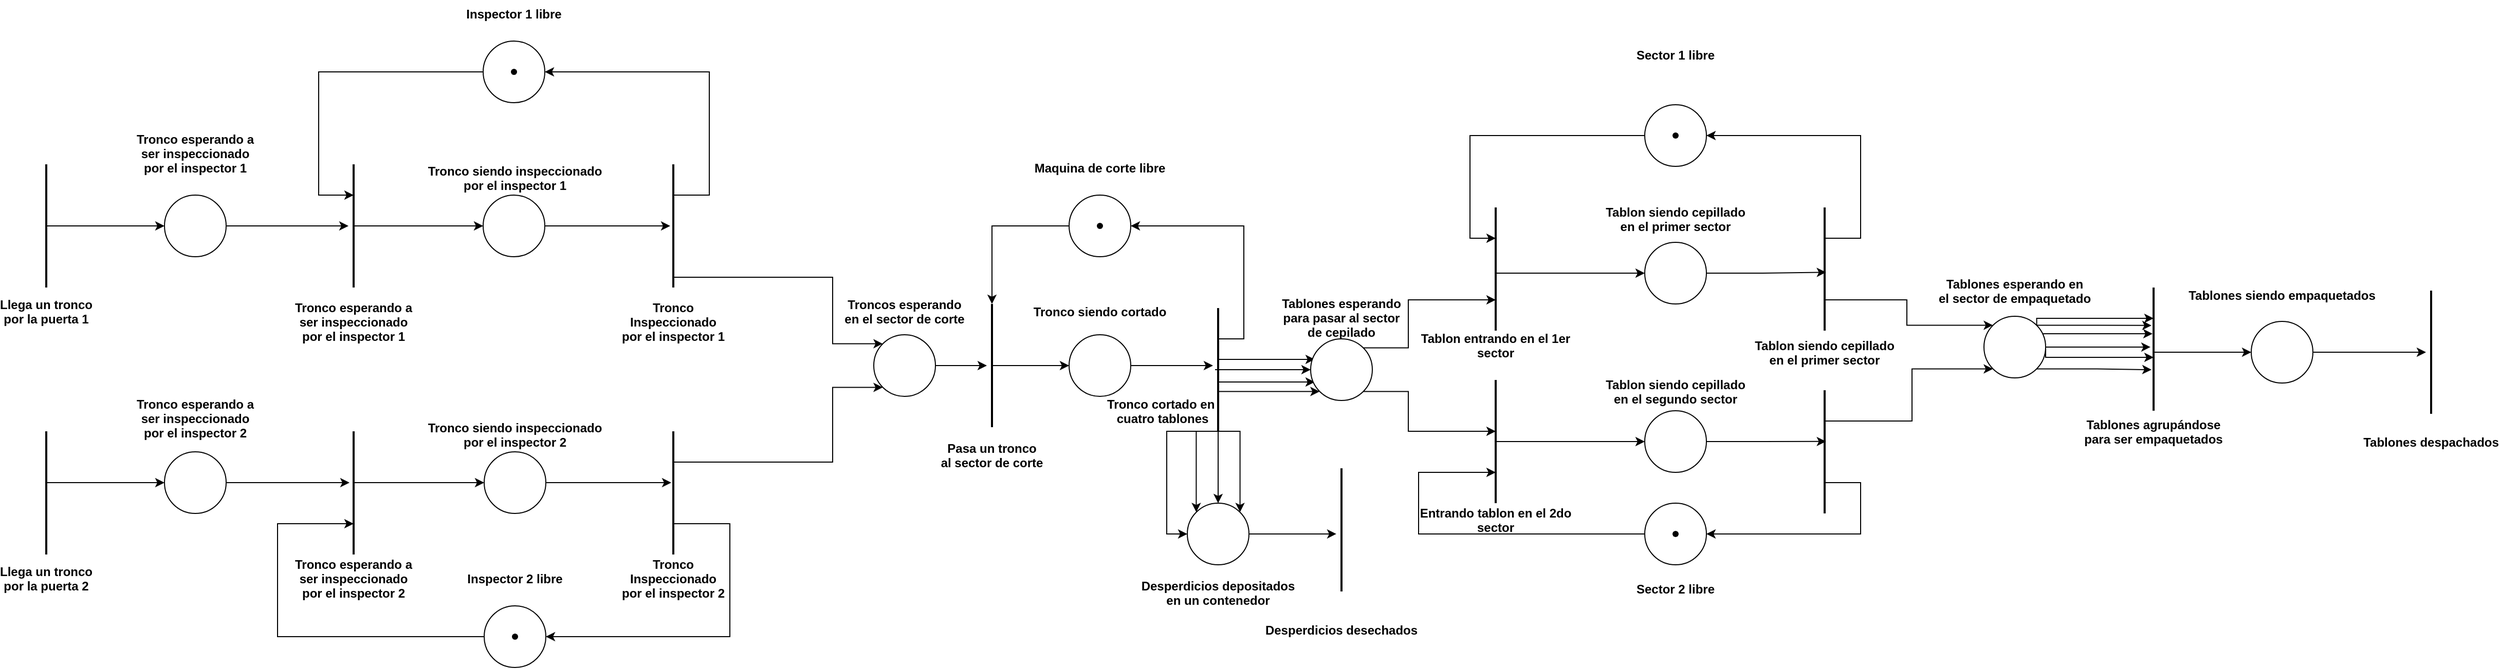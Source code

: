 <mxfile version="15.5.8" type="device"><diagram id="B_bRQuwCcSYkkvWKAC5U" name="Page-1"><mxGraphModel dx="1102" dy="1651" grid="1" gridSize="10" guides="1" tooltips="1" connect="1" arrows="1" fold="1" page="1" pageScale="1" pageWidth="827" pageHeight="1169" math="0" shadow="0"><root><mxCell id="0"/><mxCell id="1" parent="0"/><mxCell id="H_dZ8nw7ofybSwmistww-27" style="edgeStyle=orthogonalEdgeStyle;rounded=0;orthogonalLoop=1;jettySize=auto;html=1;exitX=0.75;exitY=0.5;exitDx=0;exitDy=0;exitPerimeter=0;entryX=0;entryY=0.5;entryDx=0;entryDy=0;entryPerimeter=0;startArrow=none;" parent="1" source="H_dZ8nw7ofybSwmistww-4" target="H_dZ8nw7ofybSwmistww-26" edge="1"><mxGeometry relative="1" as="geometry"><mxPoint x="115" y="420" as="sourcePoint"/><Array as="points"><mxPoint x="115" y="390"/></Array></mxGeometry></mxCell><mxCell id="H_dZ8nw7ofybSwmistww-15" style="edgeStyle=orthogonalEdgeStyle;rounded=0;orthogonalLoop=1;jettySize=auto;html=1;exitX=0.75;exitY=0.5;exitDx=0;exitDy=0;exitPerimeter=0;entryX=0;entryY=0.5;entryDx=0;entryDy=0;entryPerimeter=0;" parent="1" source="H_dZ8nw7ofybSwmistww-5" target="H_dZ8nw7ofybSwmistww-8" edge="1"><mxGeometry relative="1" as="geometry"><Array as="points"><mxPoint x="115" y="140"/></Array></mxGeometry></mxCell><mxCell id="H_dZ8nw7ofybSwmistww-5" value="" style="line;strokeWidth=2;direction=south;html=1;" parent="1" vertex="1"><mxGeometry x="110" y="80" width="10" height="120" as="geometry"/></mxCell><mxCell id="H_dZ8nw7ofybSwmistww-6" value="Llega un tronco&#10;por la puerta 1" style="text;align=center;fontStyle=1;verticalAlign=middle;spacingLeft=3;spacingRight=3;strokeColor=none;rotatable=0;points=[[0,0.5],[1,0.5]];portConstraint=eastwest;" parent="1" vertex="1"><mxGeometry x="75" y="210" width="80" height="26" as="geometry"/></mxCell><mxCell id="H_dZ8nw7ofybSwmistww-7" value="Llega un tronco&#10;por la puerta 2" style="text;align=center;fontStyle=1;verticalAlign=middle;spacingLeft=3;spacingRight=3;strokeColor=none;rotatable=0;points=[[0,0.5],[1,0.5]];portConstraint=eastwest;" parent="1" vertex="1"><mxGeometry x="75" y="470" width="80" height="26" as="geometry"/></mxCell><mxCell id="H_dZ8nw7ofybSwmistww-12" style="edgeStyle=orthogonalEdgeStyle;rounded=0;orthogonalLoop=1;jettySize=auto;html=1;exitX=1;exitY=0.5;exitDx=0;exitDy=0;exitPerimeter=0;" parent="1" source="H_dZ8nw7ofybSwmistww-8" target="H_dZ8nw7ofybSwmistww-11" edge="1"><mxGeometry relative="1" as="geometry"/></mxCell><mxCell id="H_dZ8nw7ofybSwmistww-8" value="" style="verticalLabelPosition=bottom;verticalAlign=top;html=1;shape=mxgraph.flowchart.on-page_reference;" parent="1" vertex="1"><mxGeometry x="230" y="110" width="60" height="60" as="geometry"/></mxCell><mxCell id="H_dZ8nw7ofybSwmistww-10" value="Tronco esperando a&#10;ser inspeccionado&#10;por el inspector 1" style="text;align=center;fontStyle=1;verticalAlign=middle;spacingLeft=3;spacingRight=3;strokeColor=none;rotatable=0;points=[[0,0.5],[1,0.5]];portConstraint=eastwest;" parent="1" vertex="1"><mxGeometry x="220" y="56" width="80" height="26" as="geometry"/></mxCell><mxCell id="H_dZ8nw7ofybSwmistww-17" style="edgeStyle=orthogonalEdgeStyle;rounded=0;orthogonalLoop=1;jettySize=auto;html=1;exitX=0.75;exitY=0.5;exitDx=0;exitDy=0;exitPerimeter=0;" parent="1" source="H_dZ8nw7ofybSwmistww-11" target="H_dZ8nw7ofybSwmistww-16" edge="1"><mxGeometry relative="1" as="geometry"><Array as="points"><mxPoint x="414" y="140"/></Array></mxGeometry></mxCell><mxCell id="H_dZ8nw7ofybSwmistww-11" value="" style="line;strokeWidth=2;direction=south;html=1;" parent="1" vertex="1"><mxGeometry x="409" y="80" width="10" height="120" as="geometry"/></mxCell><mxCell id="H_dZ8nw7ofybSwmistww-14" value="Tronco esperando a&#10;ser inspeccionado&#10;por el inspector 1" style="text;align=center;fontStyle=1;verticalAlign=middle;spacingLeft=3;spacingRight=3;strokeColor=none;rotatable=0;points=[[0,0.5],[1,0.5]];portConstraint=eastwest;" parent="1" vertex="1"><mxGeometry x="374" y="220" width="80" height="26" as="geometry"/></mxCell><mxCell id="H_dZ8nw7ofybSwmistww-20" style="edgeStyle=orthogonalEdgeStyle;rounded=0;orthogonalLoop=1;jettySize=auto;html=1;exitX=1;exitY=0.5;exitDx=0;exitDy=0;exitPerimeter=0;entryX=0.5;entryY=0.8;entryDx=0;entryDy=0;entryPerimeter=0;" parent="1" source="H_dZ8nw7ofybSwmistww-16" target="H_dZ8nw7ofybSwmistww-19" edge="1"><mxGeometry relative="1" as="geometry"/></mxCell><mxCell id="H_dZ8nw7ofybSwmistww-16" value="" style="verticalLabelPosition=bottom;verticalAlign=top;html=1;shape=mxgraph.flowchart.on-page_reference;" parent="1" vertex="1"><mxGeometry x="540" y="110" width="60" height="60" as="geometry"/></mxCell><mxCell id="H_dZ8nw7ofybSwmistww-18" value="Tronco siendo inspeccionado&#10;por el inspector 1" style="text;align=center;fontStyle=1;verticalAlign=middle;spacingLeft=3;spacingRight=3;strokeColor=none;rotatable=0;points=[[0,0.5],[1,0.5]];portConstraint=eastwest;" parent="1" vertex="1"><mxGeometry x="531" y="80" width="80" height="26" as="geometry"/></mxCell><mxCell id="H_dZ8nw7ofybSwmistww-22" style="edgeStyle=orthogonalEdgeStyle;rounded=0;orthogonalLoop=1;jettySize=auto;html=1;exitX=0.25;exitY=0.5;exitDx=0;exitDy=0;exitPerimeter=0;entryX=1;entryY=0.5;entryDx=0;entryDy=0;entryPerimeter=0;" parent="1" source="H_dZ8nw7ofybSwmistww-19" target="H_dZ8nw7ofybSwmistww-21" edge="1"><mxGeometry relative="1" as="geometry"><Array as="points"><mxPoint x="760" y="110"/><mxPoint x="760" y="-10"/></Array></mxGeometry></mxCell><mxCell id="H_dZ8nw7ofybSwmistww-48" style="edgeStyle=orthogonalEdgeStyle;rounded=0;orthogonalLoop=1;jettySize=auto;html=1;exitX=0.75;exitY=0.5;exitDx=0;exitDy=0;exitPerimeter=0;entryX=0.145;entryY=0.145;entryDx=0;entryDy=0;entryPerimeter=0;" parent="1" source="H_dZ8nw7ofybSwmistww-19" target="H_dZ8nw7ofybSwmistww-45" edge="1"><mxGeometry relative="1" as="geometry"><Array as="points"><mxPoint x="725" y="190"/><mxPoint x="880" y="190"/><mxPoint x="880" y="255"/></Array></mxGeometry></mxCell><mxCell id="H_dZ8nw7ofybSwmistww-19" value="" style="line;strokeWidth=2;direction=south;html=1;" parent="1" vertex="1"><mxGeometry x="720" y="80" width="10" height="120" as="geometry"/></mxCell><mxCell id="H_dZ8nw7ofybSwmistww-23" style="edgeStyle=orthogonalEdgeStyle;rounded=0;orthogonalLoop=1;jettySize=auto;html=1;exitX=0;exitY=0.5;exitDx=0;exitDy=0;exitPerimeter=0;entryX=0.25;entryY=0.5;entryDx=0;entryDy=0;entryPerimeter=0;" parent="1" source="H_dZ8nw7ofybSwmistww-21" target="H_dZ8nw7ofybSwmistww-11" edge="1"><mxGeometry relative="1" as="geometry"><Array as="points"><mxPoint x="380" y="-10"/><mxPoint x="380" y="110"/></Array></mxGeometry></mxCell><mxCell id="H_dZ8nw7ofybSwmistww-21" value="" style="verticalLabelPosition=bottom;verticalAlign=top;html=1;shape=mxgraph.flowchart.on-page_reference;" parent="1" vertex="1"><mxGeometry x="540" y="-40" width="60" height="60" as="geometry"/></mxCell><mxCell id="H_dZ8nw7ofybSwmistww-24" value="" style="shape=waypoint;sketch=0;fillStyle=solid;size=6;pointerEvents=1;points=[];fillColor=none;resizable=0;rotatable=0;perimeter=centerPerimeter;snapToPoint=1;" parent="1" vertex="1"><mxGeometry x="550" y="-30" width="40" height="40" as="geometry"/></mxCell><mxCell id="H_dZ8nw7ofybSwmistww-25" value="Inspector 1 libre" style="text;align=center;fontStyle=1;verticalAlign=middle;spacingLeft=3;spacingRight=3;strokeColor=none;rotatable=0;points=[[0,0.5],[1,0.5]];portConstraint=eastwest;" parent="1" vertex="1"><mxGeometry x="530" y="-80" width="80" height="26" as="geometry"/></mxCell><mxCell id="H_dZ8nw7ofybSwmistww-29" style="edgeStyle=orthogonalEdgeStyle;rounded=0;orthogonalLoop=1;jettySize=auto;html=1;exitX=1;exitY=0.5;exitDx=0;exitDy=0;exitPerimeter=0;entryX=0.417;entryY=0.9;entryDx=0;entryDy=0;entryPerimeter=0;" parent="1" source="H_dZ8nw7ofybSwmistww-26" target="H_dZ8nw7ofybSwmistww-28" edge="1"><mxGeometry relative="1" as="geometry"/></mxCell><mxCell id="H_dZ8nw7ofybSwmistww-26" value="" style="verticalLabelPosition=bottom;verticalAlign=top;html=1;shape=mxgraph.flowchart.on-page_reference;" parent="1" vertex="1"><mxGeometry x="230" y="360" width="60" height="60" as="geometry"/></mxCell><mxCell id="H_dZ8nw7ofybSwmistww-31" style="edgeStyle=orthogonalEdgeStyle;rounded=0;orthogonalLoop=1;jettySize=auto;html=1;exitX=0.75;exitY=0.5;exitDx=0;exitDy=0;exitPerimeter=0;entryX=0;entryY=0.5;entryDx=0;entryDy=0;entryPerimeter=0;" parent="1" source="H_dZ8nw7ofybSwmistww-28" target="H_dZ8nw7ofybSwmistww-30" edge="1"><mxGeometry relative="1" as="geometry"><Array as="points"><mxPoint x="414" y="390"/></Array></mxGeometry></mxCell><mxCell id="H_dZ8nw7ofybSwmistww-28" value="" style="line;strokeWidth=2;direction=south;html=1;" parent="1" vertex="1"><mxGeometry x="409" y="340" width="10" height="120" as="geometry"/></mxCell><mxCell id="H_dZ8nw7ofybSwmistww-33" style="edgeStyle=orthogonalEdgeStyle;rounded=0;orthogonalLoop=1;jettySize=auto;html=1;exitX=1;exitY=0.5;exitDx=0;exitDy=0;exitPerimeter=0;entryX=0.417;entryY=0.7;entryDx=0;entryDy=0;entryPerimeter=0;" parent="1" source="H_dZ8nw7ofybSwmistww-30" target="H_dZ8nw7ofybSwmistww-32" edge="1"><mxGeometry relative="1" as="geometry"><mxPoint x="710" y="390" as="targetPoint"/></mxGeometry></mxCell><mxCell id="H_dZ8nw7ofybSwmistww-30" value="" style="verticalLabelPosition=bottom;verticalAlign=top;html=1;shape=mxgraph.flowchart.on-page_reference;" parent="1" vertex="1"><mxGeometry x="541" y="360" width="60" height="60" as="geometry"/></mxCell><mxCell id="H_dZ8nw7ofybSwmistww-41" style="edgeStyle=orthogonalEdgeStyle;rounded=0;orthogonalLoop=1;jettySize=auto;html=1;exitX=0.75;exitY=0.5;exitDx=0;exitDy=0;exitPerimeter=0;entryX=1;entryY=0.5;entryDx=0;entryDy=0;entryPerimeter=0;" parent="1" source="H_dZ8nw7ofybSwmistww-32" target="H_dZ8nw7ofybSwmistww-38" edge="1"><mxGeometry relative="1" as="geometry"><Array as="points"><mxPoint x="780" y="430"/><mxPoint x="780" y="540"/></Array></mxGeometry></mxCell><mxCell id="H_dZ8nw7ofybSwmistww-49" style="edgeStyle=orthogonalEdgeStyle;rounded=0;orthogonalLoop=1;jettySize=auto;html=1;exitX=0.25;exitY=0.5;exitDx=0;exitDy=0;exitPerimeter=0;entryX=0.145;entryY=0.855;entryDx=0;entryDy=0;entryPerimeter=0;" parent="1" source="H_dZ8nw7ofybSwmistww-32" target="H_dZ8nw7ofybSwmistww-45" edge="1"><mxGeometry relative="1" as="geometry"><Array as="points"><mxPoint x="880" y="370"/><mxPoint x="880" y="297"/></Array></mxGeometry></mxCell><mxCell id="H_dZ8nw7ofybSwmistww-32" value="" style="line;strokeWidth=2;direction=south;html=1;" parent="1" vertex="1"><mxGeometry x="720" y="340" width="10" height="120" as="geometry"/></mxCell><mxCell id="H_dZ8nw7ofybSwmistww-4" value="" style="line;strokeWidth=2;direction=south;html=1;" parent="1" vertex="1"><mxGeometry x="110" y="340" width="10" height="120" as="geometry"/></mxCell><mxCell id="H_dZ8nw7ofybSwmistww-35" value="Tronco esperando a&#10;ser inspeccionado&#10;por el inspector 2" style="text;align=center;fontStyle=1;verticalAlign=middle;spacingLeft=3;spacingRight=3;strokeColor=none;rotatable=0;points=[[0,0.5],[1,0.5]];portConstraint=eastwest;" parent="1" vertex="1"><mxGeometry x="220" y="314" width="80" height="26" as="geometry"/></mxCell><mxCell id="H_dZ8nw7ofybSwmistww-36" value="Tronco esperando a&#10;ser inspeccionado&#10;por el inspector 2" style="text;align=center;fontStyle=1;verticalAlign=middle;spacingLeft=3;spacingRight=3;strokeColor=none;rotatable=0;points=[[0,0.5],[1,0.5]];portConstraint=eastwest;" parent="1" vertex="1"><mxGeometry x="374" y="470" width="80" height="26" as="geometry"/></mxCell><mxCell id="H_dZ8nw7ofybSwmistww-37" value="Tronco siendo inspeccionado&#10;por el inspector 2" style="text;align=center;fontStyle=1;verticalAlign=middle;spacingLeft=3;spacingRight=3;strokeColor=none;rotatable=0;points=[[0,0.5],[1,0.5]];portConstraint=eastwest;" parent="1" vertex="1"><mxGeometry x="531" y="330" width="80" height="26" as="geometry"/></mxCell><mxCell id="H_dZ8nw7ofybSwmistww-42" style="edgeStyle=orthogonalEdgeStyle;rounded=0;orthogonalLoop=1;jettySize=auto;html=1;exitX=0;exitY=0.5;exitDx=0;exitDy=0;exitPerimeter=0;entryX=0.75;entryY=0.5;entryDx=0;entryDy=0;entryPerimeter=0;" parent="1" source="H_dZ8nw7ofybSwmistww-38" target="H_dZ8nw7ofybSwmistww-28" edge="1"><mxGeometry relative="1" as="geometry"><Array as="points"><mxPoint x="340" y="540"/><mxPoint x="340" y="430"/></Array></mxGeometry></mxCell><mxCell id="H_dZ8nw7ofybSwmistww-38" value="" style="verticalLabelPosition=bottom;verticalAlign=top;html=1;shape=mxgraph.flowchart.on-page_reference;" parent="1" vertex="1"><mxGeometry x="541" y="510" width="60" height="60" as="geometry"/></mxCell><mxCell id="H_dZ8nw7ofybSwmistww-39" value="" style="shape=waypoint;sketch=0;fillStyle=solid;size=6;pointerEvents=1;points=[];fillColor=none;resizable=0;rotatable=0;perimeter=centerPerimeter;snapToPoint=1;" parent="1" vertex="1"><mxGeometry x="551" y="520" width="40" height="40" as="geometry"/></mxCell><mxCell id="H_dZ8nw7ofybSwmistww-40" value="Inspector 2 libre" style="text;align=center;fontStyle=1;verticalAlign=middle;spacingLeft=3;spacingRight=3;strokeColor=none;rotatable=0;points=[[0,0.5],[1,0.5]];portConstraint=eastwest;" parent="1" vertex="1"><mxGeometry x="531" y="470" width="80" height="26" as="geometry"/></mxCell><mxCell id="H_dZ8nw7ofybSwmistww-43" value="Tronco&#10;Inspeccionado&#10;por el inspector 2" style="text;align=center;fontStyle=1;verticalAlign=middle;spacingLeft=3;spacingRight=3;strokeColor=none;rotatable=0;points=[[0,0.5],[1,0.5]];portConstraint=eastwest;" parent="1" vertex="1"><mxGeometry x="685" y="470" width="80" height="26" as="geometry"/></mxCell><mxCell id="H_dZ8nw7ofybSwmistww-44" value="Tronco&#10;Inspeccionado&#10;por el inspector 1" style="text;align=center;fontStyle=1;verticalAlign=middle;spacingLeft=3;spacingRight=3;strokeColor=none;rotatable=0;points=[[0,0.5],[1,0.5]];portConstraint=eastwest;" parent="1" vertex="1"><mxGeometry x="685" y="220" width="80" height="26" as="geometry"/></mxCell><mxCell id="H_dZ8nw7ofybSwmistww-51" style="edgeStyle=orthogonalEdgeStyle;rounded=0;orthogonalLoop=1;jettySize=auto;html=1;exitX=1;exitY=0.5;exitDx=0;exitDy=0;exitPerimeter=0;" parent="1" source="H_dZ8nw7ofybSwmistww-45" target="H_dZ8nw7ofybSwmistww-50" edge="1"><mxGeometry relative="1" as="geometry"/></mxCell><mxCell id="H_dZ8nw7ofybSwmistww-45" value="" style="verticalLabelPosition=bottom;verticalAlign=top;html=1;shape=mxgraph.flowchart.on-page_reference;" parent="1" vertex="1"><mxGeometry x="920" y="246" width="60" height="60" as="geometry"/></mxCell><mxCell id="H_dZ8nw7ofybSwmistww-55" style="edgeStyle=orthogonalEdgeStyle;rounded=0;orthogonalLoop=1;jettySize=auto;html=1;exitX=0.75;exitY=0.5;exitDx=0;exitDy=0;exitPerimeter=0;entryX=0;entryY=0.5;entryDx=0;entryDy=0;entryPerimeter=0;" parent="1" source="H_dZ8nw7ofybSwmistww-50" target="H_dZ8nw7ofybSwmistww-54" edge="1"><mxGeometry relative="1" as="geometry"><Array as="points"><mxPoint x="1035" y="276"/></Array></mxGeometry></mxCell><mxCell id="H_dZ8nw7ofybSwmistww-50" value="" style="line;strokeWidth=2;direction=south;html=1;" parent="1" vertex="1"><mxGeometry x="1030" y="216" width="10" height="120" as="geometry"/></mxCell><mxCell id="H_dZ8nw7ofybSwmistww-52" value="Troncos esperando&#10;en el sector de corte" style="text;align=center;fontStyle=1;verticalAlign=middle;spacingLeft=3;spacingRight=3;strokeColor=none;rotatable=0;points=[[0,0.5],[1,0.5]];portConstraint=eastwest;" parent="1" vertex="1"><mxGeometry x="910" y="210" width="80" height="26" as="geometry"/></mxCell><mxCell id="H_dZ8nw7ofybSwmistww-53" value="Pasa un tronco&#10;al sector de corte" style="text;align=center;fontStyle=1;verticalAlign=middle;spacingLeft=3;spacingRight=3;strokeColor=none;rotatable=0;points=[[0,0.5],[1,0.5]];portConstraint=eastwest;" parent="1" vertex="1"><mxGeometry x="995" y="350" width="80" height="26" as="geometry"/></mxCell><mxCell id="H_dZ8nw7ofybSwmistww-58" style="edgeStyle=orthogonalEdgeStyle;rounded=0;orthogonalLoop=1;jettySize=auto;html=1;exitX=1;exitY=0.5;exitDx=0;exitDy=0;exitPerimeter=0;entryX=0.467;entryY=1;entryDx=0;entryDy=0;entryPerimeter=0;" parent="1" source="H_dZ8nw7ofybSwmistww-54" target="H_dZ8nw7ofybSwmistww-57" edge="1"><mxGeometry relative="1" as="geometry"/></mxCell><mxCell id="H_dZ8nw7ofybSwmistww-54" value="" style="verticalLabelPosition=bottom;verticalAlign=top;html=1;shape=mxgraph.flowchart.on-page_reference;" parent="1" vertex="1"><mxGeometry x="1110" y="246" width="60" height="60" as="geometry"/></mxCell><mxCell id="H_dZ8nw7ofybSwmistww-56" value="Tronco siendo cortado" style="text;align=center;fontStyle=1;verticalAlign=middle;spacingLeft=3;spacingRight=3;strokeColor=none;rotatable=0;points=[[0,0.5],[1,0.5]];portConstraint=eastwest;" parent="1" vertex="1"><mxGeometry x="1100" y="210" width="80" height="26" as="geometry"/></mxCell><mxCell id="H_dZ8nw7ofybSwmistww-63" style="edgeStyle=orthogonalEdgeStyle;rounded=0;orthogonalLoop=1;jettySize=auto;html=1;exitX=0.25;exitY=0.5;exitDx=0;exitDy=0;exitPerimeter=0;entryX=1;entryY=0.5;entryDx=0;entryDy=0;entryPerimeter=0;" parent="1" source="H_dZ8nw7ofybSwmistww-57" target="H_dZ8nw7ofybSwmistww-60" edge="1"><mxGeometry relative="1" as="geometry"><Array as="points"><mxPoint x="1280" y="250"/><mxPoint x="1280" y="140"/></Array></mxGeometry></mxCell><mxCell id="H_dZ8nw7ofybSwmistww-67" style="edgeStyle=orthogonalEdgeStyle;rounded=0;orthogonalLoop=1;jettySize=auto;html=1;exitX=1;exitY=0.5;exitDx=0;exitDy=0;exitPerimeter=0;entryX=0.5;entryY=0;entryDx=0;entryDy=0;entryPerimeter=0;" parent="1" source="H_dZ8nw7ofybSwmistww-57" target="H_dZ8nw7ofybSwmistww-66" edge="1"><mxGeometry relative="1" as="geometry"/></mxCell><mxCell id="H_dZ8nw7ofybSwmistww-68" style="edgeStyle=orthogonalEdgeStyle;rounded=0;orthogonalLoop=1;jettySize=auto;html=1;exitX=1;exitY=0.5;exitDx=0;exitDy=0;exitPerimeter=0;entryX=0.855;entryY=0.145;entryDx=0;entryDy=0;entryPerimeter=0;" parent="1" source="H_dZ8nw7ofybSwmistww-57" target="H_dZ8nw7ofybSwmistww-66" edge="1"><mxGeometry relative="1" as="geometry"><Array as="points"><mxPoint x="1276" y="340"/></Array></mxGeometry></mxCell><mxCell id="H_dZ8nw7ofybSwmistww-70" style="edgeStyle=orthogonalEdgeStyle;rounded=0;orthogonalLoop=1;jettySize=auto;html=1;exitX=1;exitY=0.5;exitDx=0;exitDy=0;exitPerimeter=0;entryX=0.145;entryY=0.145;entryDx=0;entryDy=0;entryPerimeter=0;" parent="1" source="H_dZ8nw7ofybSwmistww-57" target="H_dZ8nw7ofybSwmistww-66" edge="1"><mxGeometry relative="1" as="geometry"><Array as="points"><mxPoint x="1234" y="340"/></Array></mxGeometry></mxCell><mxCell id="H_dZ8nw7ofybSwmistww-73" style="edgeStyle=orthogonalEdgeStyle;rounded=0;orthogonalLoop=1;jettySize=auto;html=1;exitX=1;exitY=0.5;exitDx=0;exitDy=0;exitPerimeter=0;entryX=0;entryY=0.5;entryDx=0;entryDy=0;entryPerimeter=0;" parent="1" source="H_dZ8nw7ofybSwmistww-57" target="H_dZ8nw7ofybSwmistww-66" edge="1"><mxGeometry relative="1" as="geometry"><Array as="points"><mxPoint x="1205" y="340"/><mxPoint x="1205" y="440"/></Array></mxGeometry></mxCell><mxCell id="H_dZ8nw7ofybSwmistww-79" style="edgeStyle=orthogonalEdgeStyle;rounded=0;orthogonalLoop=1;jettySize=auto;html=1;entryX=0;entryY=0.5;entryDx=0;entryDy=0;entryPerimeter=0;exitX=0.5;exitY=0.8;exitDx=0;exitDy=0;exitPerimeter=0;" parent="1" source="H_dZ8nw7ofybSwmistww-57" target="H_dZ8nw7ofybSwmistww-78" edge="1"><mxGeometry relative="1" as="geometry"/></mxCell><mxCell id="H_dZ8nw7ofybSwmistww-80" style="edgeStyle=orthogonalEdgeStyle;rounded=0;orthogonalLoop=1;jettySize=auto;html=1;exitX=0.75;exitY=0.5;exitDx=0;exitDy=0;exitPerimeter=0;entryX=0.067;entryY=0.7;entryDx=0;entryDy=0;entryPerimeter=0;" parent="1" source="H_dZ8nw7ofybSwmistww-57" target="H_dZ8nw7ofybSwmistww-78" edge="1"><mxGeometry relative="1" as="geometry"><Array as="points"><mxPoint x="1255" y="292"/></Array></mxGeometry></mxCell><mxCell id="H_dZ8nw7ofybSwmistww-81" style="edgeStyle=orthogonalEdgeStyle;rounded=0;orthogonalLoop=1;jettySize=auto;html=1;exitX=0.75;exitY=0.5;exitDx=0;exitDy=0;exitPerimeter=0;entryX=0.145;entryY=0.855;entryDx=0;entryDy=0;entryPerimeter=0;" parent="1" source="H_dZ8nw7ofybSwmistww-57" target="H_dZ8nw7ofybSwmistww-78" edge="1"><mxGeometry relative="1" as="geometry"><Array as="points"><mxPoint x="1255" y="301"/></Array></mxGeometry></mxCell><mxCell id="H_dZ8nw7ofybSwmistww-82" style="edgeStyle=orthogonalEdgeStyle;rounded=0;orthogonalLoop=1;jettySize=auto;html=1;entryX=0.067;entryY=0.333;entryDx=0;entryDy=0;entryPerimeter=0;exitX=0.417;exitY=0.6;exitDx=0;exitDy=0;exitPerimeter=0;" parent="1" source="H_dZ8nw7ofybSwmistww-57" target="H_dZ8nw7ofybSwmistww-78" edge="1"><mxGeometry relative="1" as="geometry"><Array as="points"/></mxGeometry></mxCell><mxCell id="H_dZ8nw7ofybSwmistww-57" value="" style="line;strokeWidth=2;direction=south;html=1;" parent="1" vertex="1"><mxGeometry x="1250" y="220" width="10" height="120" as="geometry"/></mxCell><mxCell id="H_dZ8nw7ofybSwmistww-64" style="edgeStyle=orthogonalEdgeStyle;rounded=0;orthogonalLoop=1;jettySize=auto;html=1;exitX=0;exitY=0.5;exitDx=0;exitDy=0;exitPerimeter=0;entryX=0;entryY=0.5;entryDx=0;entryDy=0;entryPerimeter=0;" parent="1" source="H_dZ8nw7ofybSwmistww-60" target="H_dZ8nw7ofybSwmistww-50" edge="1"><mxGeometry relative="1" as="geometry"/></mxCell><mxCell id="H_dZ8nw7ofybSwmistww-60" value="" style="verticalLabelPosition=bottom;verticalAlign=top;html=1;shape=mxgraph.flowchart.on-page_reference;" parent="1" vertex="1"><mxGeometry x="1110" y="110" width="60" height="60" as="geometry"/></mxCell><mxCell id="H_dZ8nw7ofybSwmistww-61" value="" style="shape=waypoint;sketch=0;fillStyle=solid;size=6;pointerEvents=1;points=[];fillColor=none;resizable=0;rotatable=0;perimeter=centerPerimeter;snapToPoint=1;" parent="1" vertex="1"><mxGeometry x="1120" y="120" width="40" height="40" as="geometry"/></mxCell><mxCell id="H_dZ8nw7ofybSwmistww-65" value="Maquina de corte libre" style="text;align=center;fontStyle=1;verticalAlign=middle;spacingLeft=3;spacingRight=3;strokeColor=none;rotatable=0;points=[[0,0.5],[1,0.5]];portConstraint=eastwest;" parent="1" vertex="1"><mxGeometry x="1100" y="70" width="80" height="26" as="geometry"/></mxCell><mxCell id="H_dZ8nw7ofybSwmistww-74" style="edgeStyle=orthogonalEdgeStyle;rounded=0;orthogonalLoop=1;jettySize=auto;html=1;exitX=1;exitY=0.5;exitDx=0;exitDy=0;exitPerimeter=0;entryX=0.533;entryY=1;entryDx=0;entryDy=0;entryPerimeter=0;" parent="1" source="H_dZ8nw7ofybSwmistww-66" target="H_dZ8nw7ofybSwmistww-72" edge="1"><mxGeometry relative="1" as="geometry"/></mxCell><mxCell id="H_dZ8nw7ofybSwmistww-66" value="" style="verticalLabelPosition=bottom;verticalAlign=top;html=1;shape=mxgraph.flowchart.on-page_reference;" parent="1" vertex="1"><mxGeometry x="1225" y="410" width="60" height="60" as="geometry"/></mxCell><mxCell id="H_dZ8nw7ofybSwmistww-71" value="Desperdicios depositados&#10;en un contenedor" style="text;align=center;fontStyle=1;verticalAlign=middle;spacingLeft=3;spacingRight=3;strokeColor=none;rotatable=0;points=[[0,0.5],[1,0.5]];portConstraint=eastwest;" parent="1" vertex="1"><mxGeometry x="1215" y="484" width="80" height="26" as="geometry"/></mxCell><mxCell id="H_dZ8nw7ofybSwmistww-72" value="" style="line;strokeWidth=2;direction=south;html=1;" parent="1" vertex="1"><mxGeometry x="1370" y="376" width="10" height="120" as="geometry"/></mxCell><mxCell id="H_dZ8nw7ofybSwmistww-75" value="Desperdicios desechados" style="text;align=center;fontStyle=1;verticalAlign=middle;spacingLeft=3;spacingRight=3;strokeColor=none;rotatable=0;points=[[0,0.5],[1,0.5]];portConstraint=eastwest;" parent="1" vertex="1"><mxGeometry x="1335" y="520" width="80" height="26" as="geometry"/></mxCell><mxCell id="H7-057o-nLwQUjkL9fMy-4" style="edgeStyle=orthogonalEdgeStyle;rounded=0;orthogonalLoop=1;jettySize=auto;html=1;exitX=0.855;exitY=0.145;exitDx=0;exitDy=0;exitPerimeter=0;entryX=0.75;entryY=0.5;entryDx=0;entryDy=0;entryPerimeter=0;" parent="1" source="H_dZ8nw7ofybSwmistww-78" target="H7-057o-nLwQUjkL9fMy-1" edge="1"><mxGeometry relative="1" as="geometry"><Array as="points"><mxPoint x="1440" y="259"/><mxPoint x="1440" y="212"/></Array></mxGeometry></mxCell><mxCell id="H7-057o-nLwQUjkL9fMy-5" style="edgeStyle=orthogonalEdgeStyle;rounded=0;orthogonalLoop=1;jettySize=auto;html=1;exitX=0.855;exitY=0.855;exitDx=0;exitDy=0;exitPerimeter=0;" parent="1" source="H_dZ8nw7ofybSwmistww-78" edge="1"><mxGeometry relative="1" as="geometry"><mxPoint x="1525" y="340" as="targetPoint"/><Array as="points"><mxPoint x="1440" y="301"/><mxPoint x="1440" y="340"/><mxPoint x="1525" y="340"/></Array></mxGeometry></mxCell><mxCell id="H_dZ8nw7ofybSwmistww-78" value="" style="verticalLabelPosition=bottom;verticalAlign=top;html=1;shape=mxgraph.flowchart.on-page_reference;" parent="1" vertex="1"><mxGeometry x="1345" y="250" width="60" height="60" as="geometry"/></mxCell><mxCell id="H_dZ8nw7ofybSwmistww-83" value="Tablones esperando&#10;para pasar al sector&#10;de cepilado" style="text;align=center;fontStyle=1;verticalAlign=middle;spacingLeft=3;spacingRight=3;strokeColor=none;rotatable=0;points=[[0,0.5],[1,0.5]];portConstraint=eastwest;" parent="1" vertex="1"><mxGeometry x="1335" y="216" width="80" height="26" as="geometry"/></mxCell><mxCell id="H7-057o-nLwQUjkL9fMy-9" style="edgeStyle=orthogonalEdgeStyle;rounded=0;orthogonalLoop=1;jettySize=auto;html=1;exitX=0.75;exitY=0.5;exitDx=0;exitDy=0;exitPerimeter=0;entryX=0;entryY=0.5;entryDx=0;entryDy=0;entryPerimeter=0;" parent="1" source="H7-057o-nLwQUjkL9fMy-1" target="H7-057o-nLwQUjkL9fMy-8" edge="1"><mxGeometry relative="1" as="geometry"><Array as="points"><mxPoint x="1525" y="186"/></Array></mxGeometry></mxCell><mxCell id="H7-057o-nLwQUjkL9fMy-1" value="" style="line;strokeWidth=2;direction=south;html=1;" parent="1" vertex="1"><mxGeometry x="1520" y="122" width="10" height="120" as="geometry"/></mxCell><mxCell id="H7-057o-nLwQUjkL9fMy-22" style="edgeStyle=orthogonalEdgeStyle;rounded=0;orthogonalLoop=1;jettySize=auto;html=1;exitX=0.75;exitY=0.5;exitDx=0;exitDy=0;exitPerimeter=0;" parent="1" source="H7-057o-nLwQUjkL9fMy-2" target="H7-057o-nLwQUjkL9fMy-21" edge="1"><mxGeometry relative="1" as="geometry"><Array as="points"><mxPoint x="1525" y="350"/></Array></mxGeometry></mxCell><mxCell id="H7-057o-nLwQUjkL9fMy-2" value="" style="line;strokeWidth=2;direction=south;html=1;" parent="1" vertex="1"><mxGeometry x="1520" y="290" width="10" height="120" as="geometry"/></mxCell><mxCell id="H7-057o-nLwQUjkL9fMy-6" value="Entrando tablon en el 2do &#10;sector&#10;" style="text;align=center;fontStyle=1;verticalAlign=middle;spacingLeft=3;spacingRight=3;strokeColor=none;rotatable=0;points=[[0,0.5],[1,0.5]];portConstraint=eastwest;" parent="1" vertex="1"><mxGeometry x="1485" y="420" width="80" height="26" as="geometry"/></mxCell><mxCell id="H7-057o-nLwQUjkL9fMy-7" value="Tablon entrando en el 1er&#10;sector&#10;" style="text;align=center;fontStyle=1;verticalAlign=middle;spacingLeft=3;spacingRight=3;strokeColor=none;rotatable=0;points=[[0,0.5],[1,0.5]];portConstraint=eastwest;" parent="1" vertex="1"><mxGeometry x="1485" y="250" width="80" height="26" as="geometry"/></mxCell><mxCell id="H7-057o-nLwQUjkL9fMy-12" style="edgeStyle=orthogonalEdgeStyle;rounded=0;orthogonalLoop=1;jettySize=auto;html=1;exitX=1;exitY=0.5;exitDx=0;exitDy=0;exitPerimeter=0;entryX=0.526;entryY=0.365;entryDx=0;entryDy=0;entryPerimeter=0;" parent="1" source="H7-057o-nLwQUjkL9fMy-8" target="H7-057o-nLwQUjkL9fMy-11" edge="1"><mxGeometry relative="1" as="geometry"/></mxCell><mxCell id="H7-057o-nLwQUjkL9fMy-8" value="" style="verticalLabelPosition=bottom;verticalAlign=top;html=1;shape=mxgraph.flowchart.on-page_reference;" parent="1" vertex="1"><mxGeometry x="1670" y="156" width="60" height="60" as="geometry"/></mxCell><mxCell id="H7-057o-nLwQUjkL9fMy-10" value="Tablon siendo cepillado&#10;en el primer sector" style="text;align=center;fontStyle=1;verticalAlign=middle;spacingLeft=3;spacingRight=3;strokeColor=none;rotatable=0;points=[[0,0.5],[1,0.5]];portConstraint=eastwest;" parent="1" vertex="1"><mxGeometry x="1660" y="120" width="80" height="26" as="geometry"/></mxCell><mxCell id="H7-057o-nLwQUjkL9fMy-17" style="edgeStyle=orthogonalEdgeStyle;rounded=0;orthogonalLoop=1;jettySize=auto;html=1;exitX=0.25;exitY=0.5;exitDx=0;exitDy=0;exitPerimeter=0;entryX=1;entryY=0.5;entryDx=0;entryDy=0;entryPerimeter=0;" parent="1" source="H7-057o-nLwQUjkL9fMy-11" target="H7-057o-nLwQUjkL9fMy-16" edge="1"><mxGeometry relative="1" as="geometry"><Array as="points"><mxPoint x="1880" y="152"/><mxPoint x="1880" y="52"/></Array></mxGeometry></mxCell><mxCell id="H7-057o-nLwQUjkL9fMy-33" style="edgeStyle=orthogonalEdgeStyle;rounded=0;orthogonalLoop=1;jettySize=auto;html=1;exitX=0.75;exitY=0.5;exitDx=0;exitDy=0;exitPerimeter=0;entryX=0.145;entryY=0.145;entryDx=0;entryDy=0;entryPerimeter=0;" parent="1" source="H7-057o-nLwQUjkL9fMy-11" target="H7-057o-nLwQUjkL9fMy-31" edge="1"><mxGeometry relative="1" as="geometry"/></mxCell><mxCell id="H7-057o-nLwQUjkL9fMy-11" value="" style="line;strokeWidth=2;direction=south;html=1;" parent="1" vertex="1"><mxGeometry x="1840" y="122" width="10" height="120" as="geometry"/></mxCell><mxCell id="H7-057o-nLwQUjkL9fMy-13" value="Tablon siendo cepillado&#10;en el primer sector" style="text;align=center;fontStyle=1;verticalAlign=middle;spacingLeft=3;spacingRight=3;strokeColor=none;rotatable=0;points=[[0,0.5],[1,0.5]];portConstraint=eastwest;" parent="1" vertex="1"><mxGeometry x="1805" y="250" width="80" height="26" as="geometry"/></mxCell><mxCell id="H7-057o-nLwQUjkL9fMy-14" value="Tronco cortado en &#10;cuatro tablones&#10;" style="text;align=center;fontStyle=1;verticalAlign=middle;spacingLeft=3;spacingRight=3;strokeColor=none;rotatable=0;points=[[0,0.5],[1,0.5]];portConstraint=eastwest;" parent="1" vertex="1"><mxGeometry x="1161" y="314" width="80" height="26" as="geometry"/></mxCell><mxCell id="H7-057o-nLwQUjkL9fMy-18" style="edgeStyle=orthogonalEdgeStyle;rounded=0;orthogonalLoop=1;jettySize=auto;html=1;exitX=0;exitY=0.5;exitDx=0;exitDy=0;exitPerimeter=0;entryX=0.25;entryY=0.5;entryDx=0;entryDy=0;entryPerimeter=0;" parent="1" source="H7-057o-nLwQUjkL9fMy-16" target="H7-057o-nLwQUjkL9fMy-1" edge="1"><mxGeometry relative="1" as="geometry"><Array as="points"><mxPoint x="1500" y="52"/><mxPoint x="1500" y="152"/></Array></mxGeometry></mxCell><mxCell id="H7-057o-nLwQUjkL9fMy-16" value="" style="verticalLabelPosition=bottom;verticalAlign=top;html=1;shape=mxgraph.flowchart.on-page_reference;" parent="1" vertex="1"><mxGeometry x="1670" y="22" width="60" height="60" as="geometry"/></mxCell><mxCell id="H7-057o-nLwQUjkL9fMy-19" value="Sector 1 libre" style="text;align=center;fontStyle=1;verticalAlign=middle;spacingLeft=3;spacingRight=3;strokeColor=none;rotatable=0;points=[[0,0.5],[1,0.5]];portConstraint=eastwest;" parent="1" vertex="1"><mxGeometry x="1660" y="-40" width="80" height="26" as="geometry"/></mxCell><mxCell id="H7-057o-nLwQUjkL9fMy-20" value="" style="shape=waypoint;sketch=0;fillStyle=solid;size=6;pointerEvents=1;points=[];fillColor=none;resizable=0;rotatable=0;perimeter=centerPerimeter;snapToPoint=1;" parent="1" vertex="1"><mxGeometry x="1680" y="32" width="40" height="40" as="geometry"/></mxCell><mxCell id="H7-057o-nLwQUjkL9fMy-24" style="edgeStyle=orthogonalEdgeStyle;rounded=0;orthogonalLoop=1;jettySize=auto;html=1;exitX=1;exitY=0.5;exitDx=0;exitDy=0;exitPerimeter=0;entryX=0.416;entryY=0.365;entryDx=0;entryDy=0;entryPerimeter=0;" parent="1" source="H7-057o-nLwQUjkL9fMy-21" target="H7-057o-nLwQUjkL9fMy-23" edge="1"><mxGeometry relative="1" as="geometry"/></mxCell><mxCell id="H7-057o-nLwQUjkL9fMy-21" value="" style="verticalLabelPosition=bottom;verticalAlign=top;html=1;shape=mxgraph.flowchart.on-page_reference;" parent="1" vertex="1"><mxGeometry x="1670" y="320" width="60" height="60" as="geometry"/></mxCell><mxCell id="H7-057o-nLwQUjkL9fMy-29" style="edgeStyle=orthogonalEdgeStyle;rounded=0;orthogonalLoop=1;jettySize=auto;html=1;exitX=0.75;exitY=0.5;exitDx=0;exitDy=0;exitPerimeter=0;entryX=1;entryY=0.5;entryDx=0;entryDy=0;entryPerimeter=0;" parent="1" source="H7-057o-nLwQUjkL9fMy-23" target="H7-057o-nLwQUjkL9fMy-26" edge="1"><mxGeometry relative="1" as="geometry"><Array as="points"><mxPoint x="1880" y="390"/><mxPoint x="1880" y="440"/></Array></mxGeometry></mxCell><mxCell id="H7-057o-nLwQUjkL9fMy-35" style="edgeStyle=orthogonalEdgeStyle;rounded=0;orthogonalLoop=1;jettySize=auto;html=1;exitX=0.25;exitY=0.5;exitDx=0;exitDy=0;exitPerimeter=0;entryX=0.145;entryY=0.855;entryDx=0;entryDy=0;entryPerimeter=0;" parent="1" source="H7-057o-nLwQUjkL9fMy-23" target="H7-057o-nLwQUjkL9fMy-31" edge="1"><mxGeometry relative="1" as="geometry"><Array as="points"><mxPoint x="1930" y="330"/><mxPoint x="1930" y="279"/></Array></mxGeometry></mxCell><mxCell id="H7-057o-nLwQUjkL9fMy-23" value="" style="line;strokeWidth=2;direction=south;html=1;" parent="1" vertex="1"><mxGeometry x="1840" y="300" width="10" height="120" as="geometry"/></mxCell><mxCell id="H7-057o-nLwQUjkL9fMy-25" value="Tablon siendo cepillado &#10;en el segundo sector" style="text;align=center;fontStyle=1;verticalAlign=middle;spacingLeft=3;spacingRight=3;strokeColor=none;rotatable=0;points=[[0,0.5],[1,0.5]];portConstraint=eastwest;" parent="1" vertex="1"><mxGeometry x="1660" y="288" width="80" height="26" as="geometry"/></mxCell><mxCell id="H7-057o-nLwQUjkL9fMy-30" style="edgeStyle=orthogonalEdgeStyle;rounded=0;orthogonalLoop=1;jettySize=auto;html=1;exitX=0;exitY=0.5;exitDx=0;exitDy=0;exitPerimeter=0;entryX=0.75;entryY=0.5;entryDx=0;entryDy=0;entryPerimeter=0;" parent="1" source="H7-057o-nLwQUjkL9fMy-26" target="H7-057o-nLwQUjkL9fMy-2" edge="1"><mxGeometry relative="1" as="geometry"><Array as="points"><mxPoint x="1450" y="440"/><mxPoint x="1450" y="380"/></Array></mxGeometry></mxCell><mxCell id="H7-057o-nLwQUjkL9fMy-26" value="" style="verticalLabelPosition=bottom;verticalAlign=top;html=1;shape=mxgraph.flowchart.on-page_reference;" parent="1" vertex="1"><mxGeometry x="1670" y="410" width="60" height="60" as="geometry"/></mxCell><mxCell id="H7-057o-nLwQUjkL9fMy-27" value="Sector 2 libre" style="text;align=center;fontStyle=1;verticalAlign=middle;spacingLeft=3;spacingRight=3;strokeColor=none;rotatable=0;points=[[0,0.5],[1,0.5]];portConstraint=eastwest;" parent="1" vertex="1"><mxGeometry x="1660" y="480" width="80" height="26" as="geometry"/></mxCell><mxCell id="H7-057o-nLwQUjkL9fMy-28" value="" style="shape=waypoint;sketch=0;fillStyle=solid;size=6;pointerEvents=1;points=[];fillColor=none;resizable=0;rotatable=0;perimeter=centerPerimeter;snapToPoint=1;" parent="1" vertex="1"><mxGeometry x="1680" y="420" width="40" height="40" as="geometry"/></mxCell><mxCell id="v48ujF8F8EOci84nfOcP-6" style="edgeStyle=orthogonalEdgeStyle;rounded=0;orthogonalLoop=1;jettySize=auto;html=1;exitX=0.855;exitY=0.145;exitDx=0;exitDy=0;exitPerimeter=0;entryX=0.25;entryY=0.5;entryDx=0;entryDy=0;entryPerimeter=0;" edge="1" parent="1" source="H7-057o-nLwQUjkL9fMy-31" target="H7-057o-nLwQUjkL9fMy-38"><mxGeometry relative="1" as="geometry"><Array as="points"><mxPoint x="2051" y="230"/></Array></mxGeometry></mxCell><mxCell id="v48ujF8F8EOci84nfOcP-7" style="edgeStyle=orthogonalEdgeStyle;rounded=0;orthogonalLoop=1;jettySize=auto;html=1;exitX=0.855;exitY=0.145;exitDx=0;exitDy=0;exitPerimeter=0;entryX=0.308;entryY=0.7;entryDx=0;entryDy=0;entryPerimeter=0;" edge="1" parent="1" source="H7-057o-nLwQUjkL9fMy-31" target="H7-057o-nLwQUjkL9fMy-38"><mxGeometry relative="1" as="geometry"/></mxCell><mxCell id="v48ujF8F8EOci84nfOcP-8" style="edgeStyle=orthogonalEdgeStyle;rounded=0;orthogonalLoop=1;jettySize=auto;html=1;exitX=0.855;exitY=0.145;exitDx=0;exitDy=0;exitPerimeter=0;entryX=0.375;entryY=0.6;entryDx=0;entryDy=0;entryPerimeter=0;" edge="1" parent="1" source="H7-057o-nLwQUjkL9fMy-31" target="H7-057o-nLwQUjkL9fMy-38"><mxGeometry relative="1" as="geometry"><Array as="points"><mxPoint x="2051" y="245"/></Array></mxGeometry></mxCell><mxCell id="v48ujF8F8EOci84nfOcP-9" style="edgeStyle=orthogonalEdgeStyle;rounded=0;orthogonalLoop=1;jettySize=auto;html=1;exitX=1;exitY=0.5;exitDx=0;exitDy=0;exitPerimeter=0;entryX=0.483;entryY=0.8;entryDx=0;entryDy=0;entryPerimeter=0;" edge="1" parent="1" source="H7-057o-nLwQUjkL9fMy-31" target="H7-057o-nLwQUjkL9fMy-38"><mxGeometry relative="1" as="geometry"/></mxCell><mxCell id="v48ujF8F8EOci84nfOcP-11" style="edgeStyle=orthogonalEdgeStyle;rounded=0;orthogonalLoop=1;jettySize=auto;html=1;exitX=1;exitY=0.5;exitDx=0;exitDy=0;exitPerimeter=0;entryX=0.567;entryY=0.5;entryDx=0;entryDy=0;entryPerimeter=0;" edge="1" parent="1" source="H7-057o-nLwQUjkL9fMy-31" target="H7-057o-nLwQUjkL9fMy-38"><mxGeometry relative="1" as="geometry"><Array as="points"><mxPoint x="2060" y="268"/></Array></mxGeometry></mxCell><mxCell id="v48ujF8F8EOci84nfOcP-12" style="edgeStyle=orthogonalEdgeStyle;rounded=0;orthogonalLoop=1;jettySize=auto;html=1;exitX=0.855;exitY=0.855;exitDx=0;exitDy=0;exitPerimeter=0;entryX=0.667;entryY=0.7;entryDx=0;entryDy=0;entryPerimeter=0;" edge="1" parent="1" source="H7-057o-nLwQUjkL9fMy-31" target="H7-057o-nLwQUjkL9fMy-38"><mxGeometry relative="1" as="geometry"/></mxCell><mxCell id="H7-057o-nLwQUjkL9fMy-31" value="" style="verticalLabelPosition=bottom;verticalAlign=top;html=1;shape=mxgraph.flowchart.on-page_reference;" parent="1" vertex="1"><mxGeometry x="2000" y="228" width="60" height="60" as="geometry"/></mxCell><mxCell id="H7-057o-nLwQUjkL9fMy-37" value="Tablones esperando en &#10;el sector de empaquetado" style="text;align=center;fontStyle=1;verticalAlign=middle;spacingLeft=3;spacingRight=3;strokeColor=none;rotatable=0;points=[[0,0.5],[1,0.5]];portConstraint=eastwest;" parent="1" vertex="1"><mxGeometry x="1990" y="190" width="80" height="26" as="geometry"/></mxCell><mxCell id="v48ujF8F8EOci84nfOcP-13" style="edgeStyle=orthogonalEdgeStyle;rounded=0;orthogonalLoop=1;jettySize=auto;html=1;exitX=0.75;exitY=0.5;exitDx=0;exitDy=0;exitPerimeter=0;entryX=0;entryY=0.5;entryDx=0;entryDy=0;entryPerimeter=0;" edge="1" parent="1" source="H7-057o-nLwQUjkL9fMy-38" target="H7-057o-nLwQUjkL9fMy-41"><mxGeometry relative="1" as="geometry"><Array as="points"><mxPoint x="2165" y="263"/></Array></mxGeometry></mxCell><mxCell id="H7-057o-nLwQUjkL9fMy-38" value="" style="line;strokeWidth=2;direction=south;html=1;" parent="1" vertex="1"><mxGeometry x="2160" y="200" width="10" height="120" as="geometry"/></mxCell><mxCell id="H7-057o-nLwQUjkL9fMy-53" style="edgeStyle=orthogonalEdgeStyle;rounded=0;orthogonalLoop=1;jettySize=auto;html=1;exitX=1;exitY=0.5;exitDx=0;exitDy=0;exitPerimeter=0;" parent="1" source="H7-057o-nLwQUjkL9fMy-41" target="H7-057o-nLwQUjkL9fMy-52" edge="1"><mxGeometry relative="1" as="geometry"/></mxCell><mxCell id="H7-057o-nLwQUjkL9fMy-41" value="" style="verticalLabelPosition=bottom;verticalAlign=top;html=1;shape=mxgraph.flowchart.on-page_reference;" parent="1" vertex="1"><mxGeometry x="2260" y="233" width="60" height="60" as="geometry"/></mxCell><mxCell id="H7-057o-nLwQUjkL9fMy-42" value="Tablones agrupándose&#10;para ser empaquetados&#10;" style="text;align=center;fontStyle=1;verticalAlign=middle;spacingLeft=3;spacingRight=3;strokeColor=none;rotatable=0;points=[[0,0.5],[1,0.5]];portConstraint=eastwest;" parent="1" vertex="1"><mxGeometry x="2125" y="334" width="80" height="26" as="geometry"/></mxCell><mxCell id="H7-057o-nLwQUjkL9fMy-51" value="Tablones siendo empaquetados" style="text;align=center;fontStyle=1;verticalAlign=middle;spacingLeft=3;spacingRight=3;strokeColor=none;rotatable=0;points=[[0,0.5],[1,0.5]];portConstraint=eastwest;" parent="1" vertex="1"><mxGeometry x="2250" y="194" width="80" height="26" as="geometry"/></mxCell><mxCell id="H7-057o-nLwQUjkL9fMy-52" value="" style="line;strokeWidth=2;direction=south;html=1;" parent="1" vertex="1"><mxGeometry x="2430" y="203" width="10" height="120" as="geometry"/></mxCell><mxCell id="H7-057o-nLwQUjkL9fMy-54" value="Tablones despachados" style="text;align=center;fontStyle=1;verticalAlign=middle;spacingLeft=3;spacingRight=3;strokeColor=none;rotatable=0;points=[[0,0.5],[1,0.5]];portConstraint=eastwest;" parent="1" vertex="1"><mxGeometry x="2395" y="337" width="80" height="26" as="geometry"/></mxCell></root></mxGraphModel></diagram></mxfile>